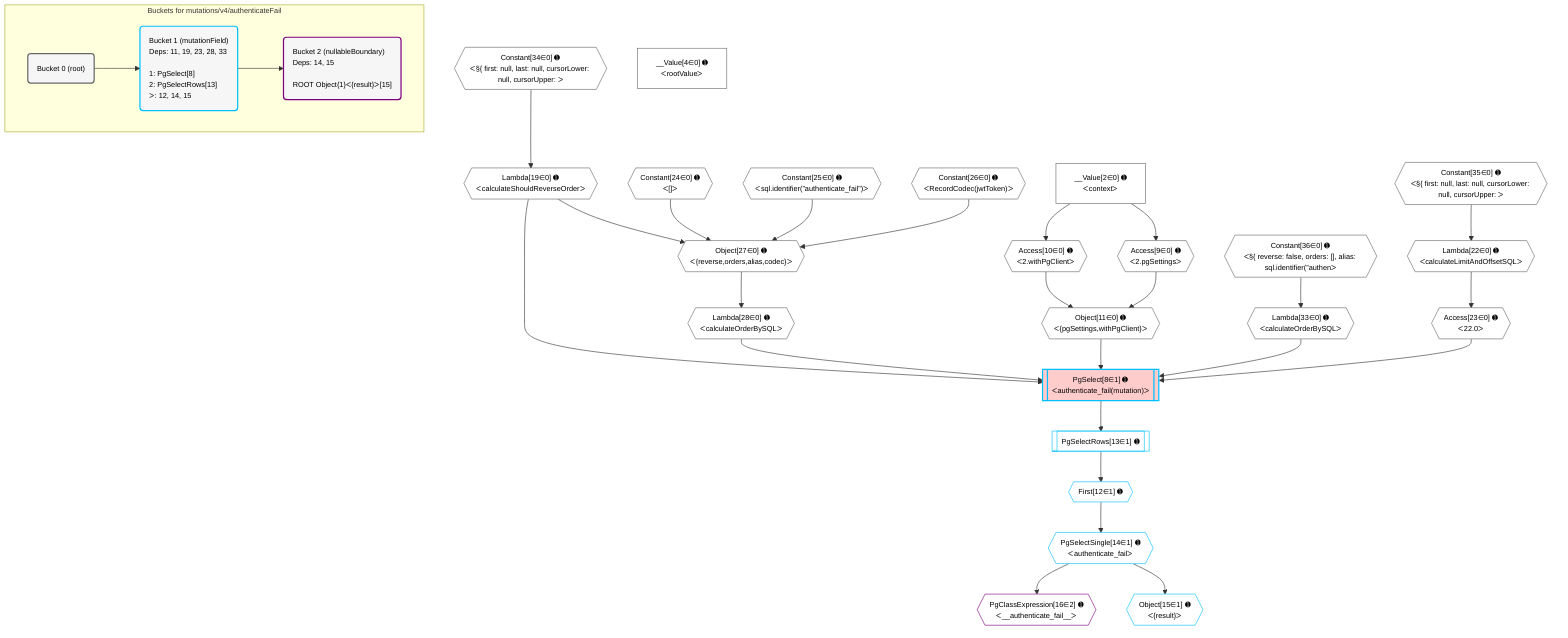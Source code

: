 %%{init: {'themeVariables': { 'fontSize': '12px'}}}%%
graph TD
    classDef path fill:#eee,stroke:#000,color:#000
    classDef plan fill:#fff,stroke-width:1px,color:#000
    classDef itemplan fill:#fff,stroke-width:2px,color:#000
    classDef unbatchedplan fill:#dff,stroke-width:1px,color:#000
    classDef sideeffectplan fill:#fcc,stroke-width:2px,color:#000
    classDef bucket fill:#f6f6f6,color:#000,stroke-width:2px,text-align:left


    %% plan dependencies
    Object27{{"Object[27∈0] ➊<br />ᐸ{reverse,orders,alias,codec}ᐳ"}}:::plan
    Lambda19{{"Lambda[19∈0] ➊<br />ᐸcalculateShouldReverseOrderᐳ"}}:::plan
    Constant24{{"Constant[24∈0] ➊<br />ᐸ[]ᐳ"}}:::plan
    Constant25{{"Constant[25∈0] ➊<br />ᐸsql.identifier(”authenticate_fail”)ᐳ"}}:::plan
    Constant26{{"Constant[26∈0] ➊<br />ᐸRecordCodec(jwtToken)ᐳ"}}:::plan
    Lambda19 & Constant24 & Constant25 & Constant26 --> Object27
    Object11{{"Object[11∈0] ➊<br />ᐸ{pgSettings,withPgClient}ᐳ"}}:::plan
    Access9{{"Access[9∈0] ➊<br />ᐸ2.pgSettingsᐳ"}}:::plan
    Access10{{"Access[10∈0] ➊<br />ᐸ2.withPgClientᐳ"}}:::plan
    Access9 & Access10 --> Object11
    __Value2["__Value[2∈0] ➊<br />ᐸcontextᐳ"]:::plan
    __Value2 --> Access9
    __Value2 --> Access10
    Constant34{{"Constant[34∈0] ➊<br />ᐸ§{ first: null, last: null, cursorLower: null, cursorUpper: ᐳ"}}:::plan
    Constant34 --> Lambda19
    Lambda22{{"Lambda[22∈0] ➊<br />ᐸcalculateLimitAndOffsetSQLᐳ"}}:::plan
    Constant35{{"Constant[35∈0] ➊<br />ᐸ§{ first: null, last: null, cursorLower: null, cursorUpper: ᐳ"}}:::plan
    Constant35 --> Lambda22
    Access23{{"Access[23∈0] ➊<br />ᐸ22.0ᐳ"}}:::plan
    Lambda22 --> Access23
    Lambda28{{"Lambda[28∈0] ➊<br />ᐸcalculateOrderBySQLᐳ"}}:::plan
    Object27 --> Lambda28
    Lambda33{{"Lambda[33∈0] ➊<br />ᐸcalculateOrderBySQLᐳ"}}:::plan
    Constant36{{"Constant[36∈0] ➊<br />ᐸ§{ reverse: false, orders: [], alias: sql.identifier(”authenᐳ"}}:::plan
    Constant36 --> Lambda33
    __Value4["__Value[4∈0] ➊<br />ᐸrootValueᐳ"]:::plan
    PgSelect8[["PgSelect[8∈1] ➊<br />ᐸauthenticate_fail(mutation)ᐳ"]]:::sideeffectplan
    Object11 & Lambda19 & Access23 & Lambda28 & Lambda33 --> PgSelect8
    First12{{"First[12∈1] ➊"}}:::plan
    PgSelectRows13[["PgSelectRows[13∈1] ➊"]]:::plan
    PgSelectRows13 --> First12
    PgSelect8 --> PgSelectRows13
    PgSelectSingle14{{"PgSelectSingle[14∈1] ➊<br />ᐸauthenticate_failᐳ"}}:::plan
    First12 --> PgSelectSingle14
    Object15{{"Object[15∈1] ➊<br />ᐸ{result}ᐳ"}}:::plan
    PgSelectSingle14 --> Object15
    PgClassExpression16{{"PgClassExpression[16∈2] ➊<br />ᐸ__authenticate_fail__ᐳ"}}:::plan
    PgSelectSingle14 --> PgClassExpression16

    %% define steps

    subgraph "Buckets for mutations/v4/authenticateFail"
    Bucket0("Bucket 0 (root)"):::bucket
    classDef bucket0 stroke:#696969
    class Bucket0,__Value2,__Value4,Access9,Access10,Object11,Lambda19,Lambda22,Access23,Constant24,Constant25,Constant26,Object27,Lambda28,Lambda33,Constant34,Constant35,Constant36 bucket0
    Bucket1("Bucket 1 (mutationField)<br />Deps: 11, 19, 23, 28, 33<br /><br />1: PgSelect[8]<br />2: PgSelectRows[13]<br />ᐳ: 12, 14, 15"):::bucket
    classDef bucket1 stroke:#00bfff
    class Bucket1,PgSelect8,First12,PgSelectRows13,PgSelectSingle14,Object15 bucket1
    Bucket2("Bucket 2 (nullableBoundary)<br />Deps: 14, 15<br /><br />ROOT Object{1}ᐸ{result}ᐳ[15]"):::bucket
    classDef bucket2 stroke:#7f007f
    class Bucket2,PgClassExpression16 bucket2
    Bucket0 --> Bucket1
    Bucket1 --> Bucket2
    end